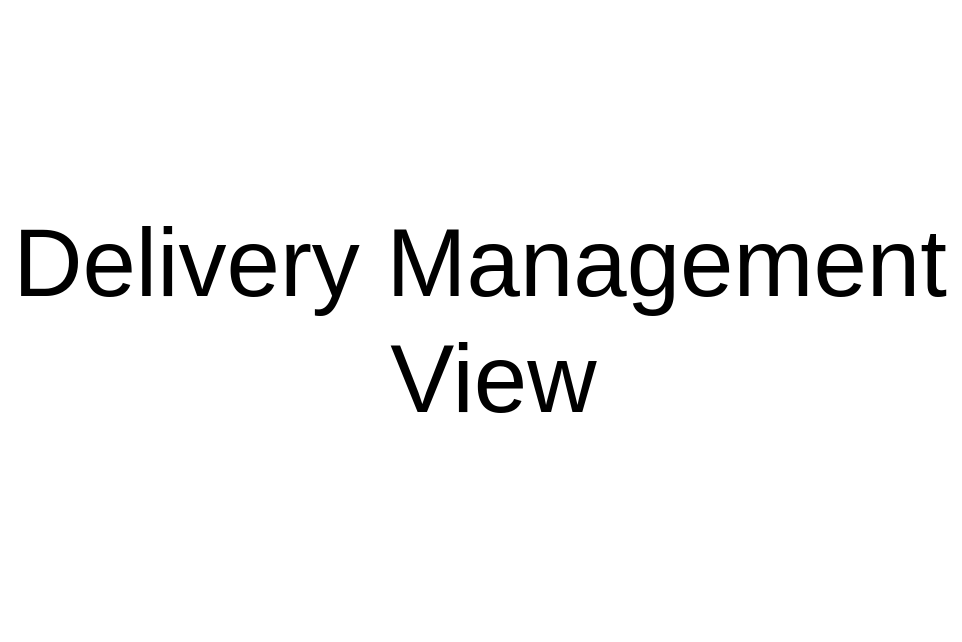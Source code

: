 <mxfile compressed="false" version="14.6.9" type="google" pages="4">
  <diagram id="7jLlEumUiMLtJq0d6O2o" name="DELIVERY MANAGEMENT VIEW">
    <mxGraphModel dx="1711" dy="732" grid="1" gridSize="10" guides="1" tooltips="1" connect="1" arrows="1" fold="1" page="1" pageScale="1" pageWidth="827" pageHeight="1169" math="0" shadow="0">
      <root>
        <mxCell id="R8PEM5ubBwQ5RRjLXsm--0" />
        <mxCell id="R8PEM5ubBwQ5RRjLXsm--1" parent="R8PEM5ubBwQ5RRjLXsm--0" />
        <mxCell id="l9LYidoEel3wWBmEn9x7-0" value="Delivery Management&lt;br&gt;&amp;nbsp;View" style="text;html=1;strokeColor=none;fillColor=none;align=center;verticalAlign=middle;whiteSpace=wrap;rounded=0;fontSize=48;opacity=30;" parent="R8PEM5ubBwQ5RRjLXsm--1" vertex="1">
          <mxGeometry x="160" y="200" width="480" height="320" as="geometry" />
        </mxCell>
      </root>
    </mxGraphModel>
  </diagram>
  <diagram id="yl0ZKEAYSLeZxVA6wL_t" name="Accountability">
    <mxGraphModel dx="1711" dy="732" grid="1" gridSize="10" guides="1" tooltips="1" connect="1" arrows="1" fold="1" page="1" pageScale="1" pageWidth="827" pageHeight="1169" math="0" shadow="0">
      <root>
        <mxCell id="hgGfdGmIWdvVnXu_-jgn-0" />
        <mxCell id="hgGfdGmIWdvVnXu_-jgn-1" parent="hgGfdGmIWdvVnXu_-jgn-0" />
        <mxCell id="hgGfdGmIWdvVnXu_-jgn-2" style="edgeStyle=elbowEdgeStyle;rounded=0;orthogonalLoop=1;jettySize=auto;html=1;entryX=0;entryY=0.5;entryDx=0;entryDy=0;startArrow=diamondThin;startFill=0;endArrow=none;endFill=0;" parent="hgGfdGmIWdvVnXu_-jgn-1" source="hgGfdGmIWdvVnXu_-jgn-3" target="hgGfdGmIWdvVnXu_-jgn-4" edge="1">
          <mxGeometry relative="1" as="geometry" />
        </mxCell>
        <mxCell id="hgGfdGmIWdvVnXu_-jgn-3" value="Controls" style="rounded=0;whiteSpace=wrap;html=1;" parent="hgGfdGmIWdvVnXu_-jgn-1" vertex="1">
          <mxGeometry x="120" y="280" width="90" height="40" as="geometry" />
        </mxCell>
        <mxCell id="hgGfdGmIWdvVnXu_-jgn-4" value="Decision Journal" style="rounded=0;whiteSpace=wrap;html=1;" parent="hgGfdGmIWdvVnXu_-jgn-1" vertex="1">
          <mxGeometry x="290" y="200" width="90" height="40" as="geometry" />
        </mxCell>
        <mxCell id="hgGfdGmIWdvVnXu_-jgn-5" value="Risk Register" style="rounded=0;whiteSpace=wrap;html=1;" parent="hgGfdGmIWdvVnXu_-jgn-1" vertex="1">
          <mxGeometry x="290" y="250" width="90" height="40" as="geometry" />
        </mxCell>
        <mxCell id="hgGfdGmIWdvVnXu_-jgn-6" value="Debt Register" style="rounded=0;whiteSpace=wrap;html=1;" parent="hgGfdGmIWdvVnXu_-jgn-1" vertex="1">
          <mxGeometry x="290" y="300" width="90" height="40" as="geometry" />
        </mxCell>
        <mxCell id="hgGfdGmIWdvVnXu_-jgn-7" value="Change Log" style="rounded=0;whiteSpace=wrap;html=1;" parent="hgGfdGmIWdvVnXu_-jgn-1" vertex="1">
          <mxGeometry x="290" y="350" width="90" height="40" as="geometry" />
        </mxCell>
        <mxCell id="hgGfdGmIWdvVnXu_-jgn-8" style="edgeStyle=elbowEdgeStyle;rounded=0;orthogonalLoop=1;jettySize=auto;html=1;entryX=0;entryY=0.5;entryDx=0;entryDy=0;startArrow=diamondThin;startFill=0;endArrow=none;endFill=0;exitX=1;exitY=0.5;exitDx=0;exitDy=0;" parent="hgGfdGmIWdvVnXu_-jgn-1" source="hgGfdGmIWdvVnXu_-jgn-3" target="hgGfdGmIWdvVnXu_-jgn-5" edge="1">
          <mxGeometry relative="1" as="geometry">
            <mxPoint x="220" y="300" as="sourcePoint" />
            <mxPoint x="300" y="230" as="targetPoint" />
          </mxGeometry>
        </mxCell>
        <mxCell id="hgGfdGmIWdvVnXu_-jgn-9" style="edgeStyle=elbowEdgeStyle;rounded=0;orthogonalLoop=1;jettySize=auto;html=1;entryX=0;entryY=0.5;entryDx=0;entryDy=0;startArrow=diamondThin;startFill=0;endArrow=none;endFill=0;exitX=1;exitY=0.5;exitDx=0;exitDy=0;" parent="hgGfdGmIWdvVnXu_-jgn-1" source="hgGfdGmIWdvVnXu_-jgn-3" target="hgGfdGmIWdvVnXu_-jgn-6" edge="1">
          <mxGeometry relative="1" as="geometry">
            <mxPoint x="220" y="300" as="sourcePoint" />
            <mxPoint x="300" y="280" as="targetPoint" />
          </mxGeometry>
        </mxCell>
        <mxCell id="hgGfdGmIWdvVnXu_-jgn-10" style="edgeStyle=elbowEdgeStyle;rounded=0;orthogonalLoop=1;jettySize=auto;html=1;entryX=0;entryY=0.5;entryDx=0;entryDy=0;startArrow=diamondThin;startFill=0;endArrow=none;endFill=0;exitX=1;exitY=0.5;exitDx=0;exitDy=0;" parent="hgGfdGmIWdvVnXu_-jgn-1" source="hgGfdGmIWdvVnXu_-jgn-3" target="hgGfdGmIWdvVnXu_-jgn-7" edge="1">
          <mxGeometry relative="1" as="geometry">
            <mxPoint x="220" y="300" as="sourcePoint" />
            <mxPoint x="300" y="330" as="targetPoint" />
          </mxGeometry>
        </mxCell>
        <mxCell id="hgGfdGmIWdvVnXu_-jgn-29" value="&lt;font style=&quot;font-size: 12px ; font-weight: normal&quot;&gt;&lt;i&gt;Diagram: Delivery Management - Auditing&lt;/i&gt;&lt;/font&gt;" style="text;strokeColor=none;fillColor=none;html=1;fontSize=24;fontStyle=1;verticalAlign=middle;align=left;shadow=0;glass=0;comic=0;opacity=30;fontColor=#808080;" parent="hgGfdGmIWdvVnXu_-jgn-1" vertex="1">
          <mxGeometry x="120" y="420" width="560" height="20" as="geometry" />
        </mxCell>
      </root>
    </mxGraphModel>
  </diagram>
  <diagram id="SPJ6mPVbeGqIl3z98Dk_" name="ALM">
    <mxGraphModel dx="1711" dy="732" grid="1" gridSize="10" guides="1" tooltips="1" connect="1" arrows="1" fold="1" page="1" pageScale="1" pageWidth="827" pageHeight="1169" math="0" shadow="0">
      <root>
        <mxCell id="LWCe4CTQDddyaw6rfD43-0" />
        <mxCell id="LWCe4CTQDddyaw6rfD43-1" parent="LWCe4CTQDddyaw6rfD43-0" />
        <UserObject label="" tooltip="ABOUT&#xa;&#xa;Modern software is developed using a suite of services.&#xa;&#xa;&#xa;&#xa;Application Lifecylce Management (ALM) Suites bring these services together into an easily navigated set of tools.&#xa;&#xa;" id="LWCe4CTQDddyaw6rfD43-2">
          <mxCell style="shape=image;html=1;verticalAlign=top;verticalLabelPosition=bottom;labelBackgroundColor=#ffffff;imageAspect=0;aspect=fixed;image=https://cdn1.iconfinder.com/data/icons/hawcons/32/699014-icon-28-information-128.png;shadow=0;dashed=0;fontFamily=Helvetica;fontSize=12;fontColor=#000000;align=center;strokeColor=#000000;fillColor=#505050;dashPattern=1 1;" vertex="1" parent="LWCe4CTQDddyaw6rfD43-1">
            <mxGeometry x="660" y="470" width="20" height="20" as="geometry" />
          </mxCell>
        </UserObject>
        <mxCell id="LWCe4CTQDddyaw6rfD43-3" value="&lt;font style=&quot;font-size: 12px&quot;&gt;Diagram: Delivery - Application Lifecycle Management (ALM)&lt;/font&gt;" style="text;strokeColor=none;fillColor=none;html=1;fontSize=12;fontStyle=2;verticalAlign=middle;align=left;shadow=0;glass=0;comic=0;opacity=30;fontColor=#808080;" vertex="1" parent="LWCe4CTQDddyaw6rfD43-1">
          <mxGeometry x="120" y="470" width="522.67" height="20" as="geometry" />
        </mxCell>
        <mxCell id="LWCe4CTQDddyaw6rfD43-4" value="Work Item Management Service" style="rounded=0;whiteSpace=wrap;html=1;strokeColor=#666666;strokeWidth=1;fillColor=none;fontSize=12;fontColor=#333333;align=center;" vertex="1" parent="LWCe4CTQDddyaw6rfD43-1">
          <mxGeometry x="130" y="270" width="80" height="40" as="geometry" />
        </mxCell>
        <mxCell id="LWCe4CTQDddyaw6rfD43-5" value="Code Management Service" style="rounded=0;whiteSpace=wrap;html=1;strokeColor=#666666;strokeWidth=1;fillColor=none;fontSize=12;fontColor=#333333;align=center;" vertex="1" parent="LWCe4CTQDddyaw6rfD43-1">
          <mxGeometry x="250" y="270" width="80" height="40" as="geometry" />
        </mxCell>
        <mxCell id="LWCe4CTQDddyaw6rfD43-6" value="Build Pipeline Management Service" style="rounded=0;whiteSpace=wrap;html=1;strokeColor=#666666;strokeWidth=1;fillColor=none;fontSize=12;fontColor=#333333;align=center;" vertex="1" parent="LWCe4CTQDddyaw6rfD43-1">
          <mxGeometry x="370" y="270" width="80" height="40" as="geometry" />
        </mxCell>
        <mxCell id="LWCe4CTQDddyaw6rfD43-7" value="&lt;p style=&quot;line-height: 90%&quot;&gt;Delivery Pipeline Management Service&lt;/p&gt;" style="rounded=0;whiteSpace=wrap;html=1;strokeColor=#666666;strokeWidth=1;fillColor=none;fontSize=12;fontColor=#333333;align=center;" vertex="1" parent="LWCe4CTQDddyaw6rfD43-1">
          <mxGeometry x="490" y="270" width="80" height="40" as="geometry" />
        </mxCell>
        <mxCell id="LWCe4CTQDddyaw6rfD43-8" style="edgeStyle=orthogonalEdgeStyle;rounded=0;orthogonalLoop=1;jettySize=auto;html=1;entryX=0.5;entryY=0;entryDx=0;entryDy=0;startArrow=diamondThin;startFill=1;endArrow=none;endFill=0;fontSize=10;" edge="1" parent="LWCe4CTQDddyaw6rfD43-1" source="LWCe4CTQDddyaw6rfD43-9" target="LWCe4CTQDddyaw6rfD43-4">
          <mxGeometry relative="1" as="geometry" />
        </mxCell>
        <mxCell id="LWCe4CTQDddyaw6rfD43-9" value="&lt;font style=&quot;font-size: 12px ; line-height: 80%&quot;&gt;Application Lifecycle Management Service Suite&lt;/font&gt;" style="rounded=0;whiteSpace=wrap;html=1;strokeColor=#666666;strokeWidth=2;fillColor=none;fontSize=10;fontColor=#333333;align=center;spacing=0;" vertex="1" parent="LWCe4CTQDddyaw6rfD43-1">
          <mxGeometry x="290" y="200" width="120" height="40" as="geometry" />
        </mxCell>
        <mxCell id="LWCe4CTQDddyaw6rfD43-10" style="edgeStyle=orthogonalEdgeStyle;rounded=0;orthogonalLoop=1;jettySize=auto;html=1;entryX=0.5;entryY=0;entryDx=0;entryDy=0;startArrow=diamondThin;startFill=1;endArrow=none;endFill=0;exitX=0.25;exitY=1;exitDx=0;exitDy=0;fontSize=10;" edge="1" parent="LWCe4CTQDddyaw6rfD43-1" source="LWCe4CTQDddyaw6rfD43-9" target="LWCe4CTQDddyaw6rfD43-5">
          <mxGeometry relative="1" as="geometry">
            <mxPoint x="320" y="230" as="sourcePoint" />
            <mxPoint x="180" y="290" as="targetPoint" />
          </mxGeometry>
        </mxCell>
        <mxCell id="LWCe4CTQDddyaw6rfD43-11" style="edgeStyle=orthogonalEdgeStyle;rounded=0;orthogonalLoop=1;jettySize=auto;html=1;entryX=0.5;entryY=0;entryDx=0;entryDy=0;startArrow=diamondThin;startFill=1;endArrow=none;endFill=0;exitX=0.75;exitY=1;exitDx=0;exitDy=0;fontSize=10;" edge="1" parent="LWCe4CTQDddyaw6rfD43-1" source="LWCe4CTQDddyaw6rfD43-9" target="LWCe4CTQDddyaw6rfD43-6">
          <mxGeometry relative="1" as="geometry">
            <mxPoint x="330" y="240" as="sourcePoint" />
            <mxPoint x="190" y="300" as="targetPoint" />
          </mxGeometry>
        </mxCell>
        <mxCell id="LWCe4CTQDddyaw6rfD43-12" style="edgeStyle=orthogonalEdgeStyle;rounded=0;orthogonalLoop=1;jettySize=auto;html=1;entryX=0.5;entryY=0;entryDx=0;entryDy=0;startArrow=diamondThin;startFill=1;endArrow=none;endFill=0;exitX=1;exitY=0.5;exitDx=0;exitDy=0;fontSize=10;" edge="1" parent="LWCe4CTQDddyaw6rfD43-1" source="LWCe4CTQDddyaw6rfD43-9" target="LWCe4CTQDddyaw6rfD43-7">
          <mxGeometry relative="1" as="geometry">
            <mxPoint x="340" y="250" as="sourcePoint" />
            <mxPoint x="200" y="310" as="targetPoint" />
          </mxGeometry>
        </mxCell>
        <mxCell id="LWCe4CTQDddyaw6rfD43-13" value="Text" style="text;html=1;resizable=0;points=[];autosize=1;align=left;verticalAlign=top;spacingTop=-4;" vertex="1" parent="LWCe4CTQDddyaw6rfD43-1">
          <mxGeometry x="415" y="330" width="40" height="20" as="geometry" />
        </mxCell>
        <mxCell id="LWCe4CTQDddyaw6rfD43-14" style="edgeStyle=orthogonalEdgeStyle;rounded=0;orthogonalLoop=1;jettySize=auto;html=1;startArrow=none;startFill=0;endArrow=none;endFill=0;fontSize=10;" edge="1" parent="LWCe4CTQDddyaw6rfD43-1" source="LWCe4CTQDddyaw6rfD43-15" target="LWCe4CTQDddyaw6rfD43-4">
          <mxGeometry relative="1" as="geometry" />
        </mxCell>
        <mxCell id="LWCe4CTQDddyaw6rfD43-15" value="For &lt;br style=&quot;font-size: 11px;&quot;&gt;managing team user-stories from backlog, through design, development, deployment, and done." style="shape=note;whiteSpace=wrap;html=1;size=14;verticalAlign=top;align=left;spacingTop=-6;fontSize=11;" vertex="1" parent="LWCe4CTQDddyaw6rfD43-1">
          <mxGeometry x="120" y="330" width="100" height="120" as="geometry" />
        </mxCell>
        <mxCell id="LWCe4CTQDddyaw6rfD43-16" style="edgeStyle=orthogonalEdgeStyle;rounded=0;orthogonalLoop=1;jettySize=auto;html=1;entryX=0.5;entryY=1;entryDx=0;entryDy=0;startArrow=none;startFill=0;endArrow=none;endFill=0;fontSize=10;" edge="1" parent="LWCe4CTQDddyaw6rfD43-1" source="LWCe4CTQDddyaw6rfD43-17" target="LWCe4CTQDddyaw6rfD43-5">
          <mxGeometry relative="1" as="geometry" />
        </mxCell>
        <mxCell id="LWCe4CTQDddyaw6rfD43-17" value="For checking out, working on and committing back code to a common repository, tagged to the workitem they are addressing." style="shape=note;whiteSpace=wrap;html=1;size=14;verticalAlign=top;align=left;spacingTop=-6;fontSize=11;" vertex="1" parent="LWCe4CTQDddyaw6rfD43-1">
          <mxGeometry x="240" y="330" width="100" height="120" as="geometry" />
        </mxCell>
        <mxCell id="LWCe4CTQDddyaw6rfD43-18" style="edgeStyle=orthogonalEdgeStyle;rounded=0;orthogonalLoop=1;jettySize=auto;html=1;exitX=0.5;exitY=0;exitDx=0;exitDy=0;exitPerimeter=0;entryX=0.5;entryY=1;entryDx=0;entryDy=0;startArrow=none;startFill=0;endArrow=none;endFill=0;fontSize=10;" edge="1" parent="LWCe4CTQDddyaw6rfD43-1" source="LWCe4CTQDddyaw6rfD43-19" target="LWCe4CTQDddyaw6rfD43-6">
          <mxGeometry relative="1" as="geometry" />
        </mxCell>
        <mxCell id="LWCe4CTQDddyaw6rfD43-19" value="Automation &lt;br style=&quot;font-size: 11px;&quot;&gt;to compile code, unit test it, package it for deployment, deploy to a BT environment, run functional tests, to accept the code or reject it." style="shape=note;whiteSpace=wrap;html=1;size=14;verticalAlign=top;align=left;spacingTop=-6;fontSize=11;" vertex="1" parent="LWCe4CTQDddyaw6rfD43-1">
          <mxGeometry x="360" y="330" width="100" height="120" as="geometry" />
        </mxCell>
        <mxCell id="LWCe4CTQDddyaw6rfD43-20" style="edgeStyle=orthogonalEdgeStyle;rounded=0;orthogonalLoop=1;jettySize=auto;html=1;exitX=0.5;exitY=0;exitDx=0;exitDy=0;exitPerimeter=0;entryX=0.5;entryY=1;entryDx=0;entryDy=0;startArrow=none;startFill=0;endArrow=none;endFill=0;fontSize=10;" edge="1" parent="LWCe4CTQDddyaw6rfD43-1" source="LWCe4CTQDddyaw6rfD43-21" target="LWCe4CTQDddyaw6rfD43-7">
          <mxGeometry relative="1" as="geometry" />
        </mxCell>
        <mxCell id="LWCe4CTQDddyaw6rfD43-21" value="Automation &lt;br style=&quot;font-size: 11px;&quot;&gt;to deploy to target environments (ST, UT, PROD environments) previously built build packages." style="shape=note;whiteSpace=wrap;html=1;size=14;verticalAlign=top;align=left;spacingTop=-6;fontSize=11;" vertex="1" parent="LWCe4CTQDddyaw6rfD43-1">
          <mxGeometry x="480" y="330" width="100" height="120" as="geometry" />
        </mxCell>
      </root>
    </mxGraphModel>
  </diagram>
  <diagram id="63efnpfhjBeaJRxoVKwO" name="ALM">
    <mxGraphModel dx="1711" dy="732" grid="1" gridSize="10" guides="1" tooltips="1" connect="1" arrows="1" fold="1" page="1" pageScale="1" pageWidth="827" pageHeight="1169" math="0" shadow="0">
      <root>
        <mxCell id="Icv7V-INTxjaTtf2iz2I-0" />
        <mxCell id="Icv7V-INTxjaTtf2iz2I-1" parent="Icv7V-INTxjaTtf2iz2I-0" />
        <mxCell id="Icv7V-INTxjaTtf2iz2I-2" style="rounded=0;orthogonalLoop=1;jettySize=auto;html=1;entryX=0.5;entryY=0;entryDx=0;entryDy=0;" edge="1" parent="Icv7V-INTxjaTtf2iz2I-1" source="Icv7V-INTxjaTtf2iz2I-7" target="Icv7V-INTxjaTtf2iz2I-8">
          <mxGeometry relative="1" as="geometry" />
        </mxCell>
        <mxCell id="Icv7V-INTxjaTtf2iz2I-3" style="edgeStyle=none;rounded=0;orthogonalLoop=1;jettySize=auto;html=1;entryX=0.5;entryY=0;entryDx=0;entryDy=0;" edge="1" parent="Icv7V-INTxjaTtf2iz2I-1" source="Icv7V-INTxjaTtf2iz2I-7" target="Icv7V-INTxjaTtf2iz2I-9">
          <mxGeometry relative="1" as="geometry" />
        </mxCell>
        <mxCell id="Icv7V-INTxjaTtf2iz2I-4" style="edgeStyle=none;rounded=0;orthogonalLoop=1;jettySize=auto;html=1;entryX=0.5;entryY=0;entryDx=0;entryDy=0;" edge="1" parent="Icv7V-INTxjaTtf2iz2I-1" source="Icv7V-INTxjaTtf2iz2I-7" target="Icv7V-INTxjaTtf2iz2I-10">
          <mxGeometry relative="1" as="geometry" />
        </mxCell>
        <mxCell id="Icv7V-INTxjaTtf2iz2I-5" style="edgeStyle=none;rounded=0;orthogonalLoop=1;jettySize=auto;html=1;entryX=0.5;entryY=0;entryDx=0;entryDy=0;" edge="1" parent="Icv7V-INTxjaTtf2iz2I-1" source="Icv7V-INTxjaTtf2iz2I-7" target="Icv7V-INTxjaTtf2iz2I-11">
          <mxGeometry relative="1" as="geometry" />
        </mxCell>
        <mxCell id="Icv7V-INTxjaTtf2iz2I-6" style="edgeStyle=none;rounded=0;orthogonalLoop=1;jettySize=auto;html=1;entryX=0.5;entryY=0;entryDx=0;entryDy=0;" edge="1" parent="Icv7V-INTxjaTtf2iz2I-1" source="Icv7V-INTxjaTtf2iz2I-7" target="Icv7V-INTxjaTtf2iz2I-12">
          <mxGeometry relative="1" as="geometry" />
        </mxCell>
        <mxCell id="Icv7V-INTxjaTtf2iz2I-7" value="Intetgrated Application Lifecycle Management Service (Suite)" style="rounded=0;whiteSpace=wrap;html=1;" vertex="1" parent="Icv7V-INTxjaTtf2iz2I-1">
          <mxGeometry x="320" y="120" width="160" height="60" as="geometry" />
        </mxCell>
        <mxCell id="Icv7V-INTxjaTtf2iz2I-8" value="WorkItem (Task) Management&lt;br&gt;Service" style="rounded=0;whiteSpace=wrap;html=1;" vertex="1" parent="Icv7V-INTxjaTtf2iz2I-1">
          <mxGeometry x="260" y="220" width="80" height="80" as="geometry" />
        </mxCell>
        <mxCell id="Icv7V-INTxjaTtf2iz2I-9" value="Code Repository Management Service" style="rounded=0;whiteSpace=wrap;html=1;" vertex="1" parent="Icv7V-INTxjaTtf2iz2I-1">
          <mxGeometry x="360" y="220" width="80" height="80" as="geometry" />
        </mxCell>
        <mxCell id="Icv7V-INTxjaTtf2iz2I-10" value="Build &amp;amp; Deployment Workflow Management Service" style="rounded=0;whiteSpace=wrap;html=1;" vertex="1" parent="Icv7V-INTxjaTtf2iz2I-1">
          <mxGeometry x="460" y="220" width="80" height="80" as="geometry" />
        </mxCell>
        <mxCell id="Icv7V-INTxjaTtf2iz2I-11" value="Test Task Management&lt;br&gt;Service" style="rounded=0;whiteSpace=wrap;html=1;" vertex="1" parent="Icv7V-INTxjaTtf2iz2I-1">
          <mxGeometry x="560" y="220" width="80" height="80" as="geometry" />
        </mxCell>
        <mxCell id="Icv7V-INTxjaTtf2iz2I-12" value="(Design, Development) Documentation&lt;br&gt;Management Service" style="rounded=0;whiteSpace=wrap;html=1;" vertex="1" parent="Icv7V-INTxjaTtf2iz2I-1">
          <mxGeometry x="160" y="220" width="80" height="80" as="geometry" />
        </mxCell>
        <mxCell id="Icv7V-INTxjaTtf2iz2I-13" value="&lt;font style=&quot;font-size: 12px&quot;&gt;Diagram: Delivery - ALM Integrated Services&lt;/font&gt;" style="text;strokeColor=none;fillColor=none;html=1;fontSize=24;fontStyle=2;verticalAlign=middle;align=left;shadow=0;glass=0;comic=0;opacity=30;fontColor=#808080;" vertex="1" parent="Icv7V-INTxjaTtf2iz2I-1">
          <mxGeometry x="120" y="380" width="520" height="20" as="geometry" />
        </mxCell>
        <mxCell id="Icv7V-INTxjaTtf2iz2I-14" value="Initial Development" style="shape=flexArrow;endArrow=classic;html=1;endWidth=10;endSize=2.33;strokeColor=#6c8ebf;fillColor=#99CCFF;" edge="1" parent="Icv7V-INTxjaTtf2iz2I-1">
          <mxGeometry x="0.6" y="20" width="50" height="50" relative="1" as="geometry">
            <mxPoint x="160" y="360" as="sourcePoint" />
            <mxPoint x="210" y="360" as="targetPoint" />
            <mxPoint as="offset" />
          </mxGeometry>
        </mxCell>
        <mxCell id="Icv7V-INTxjaTtf2iz2I-15" value="Iterative, Full Service Lifecycle Delivery" style="shape=flexArrow;endArrow=classic;html=1;endWidth=10;endSize=2.33;strokeColor=#d79b00;gradientDirection=east;gradientColor=#FFE599;fillColor=#99CCFF;" edge="1" parent="Icv7V-INTxjaTtf2iz2I-1">
          <mxGeometry y="20" width="50" height="50" relative="1" as="geometry">
            <mxPoint x="210" y="360" as="sourcePoint" />
            <mxPoint x="640" y="360" as="targetPoint" />
            <mxPoint as="offset" />
          </mxGeometry>
        </mxCell>
      </root>
    </mxGraphModel>
  </diagram>
</mxfile>
